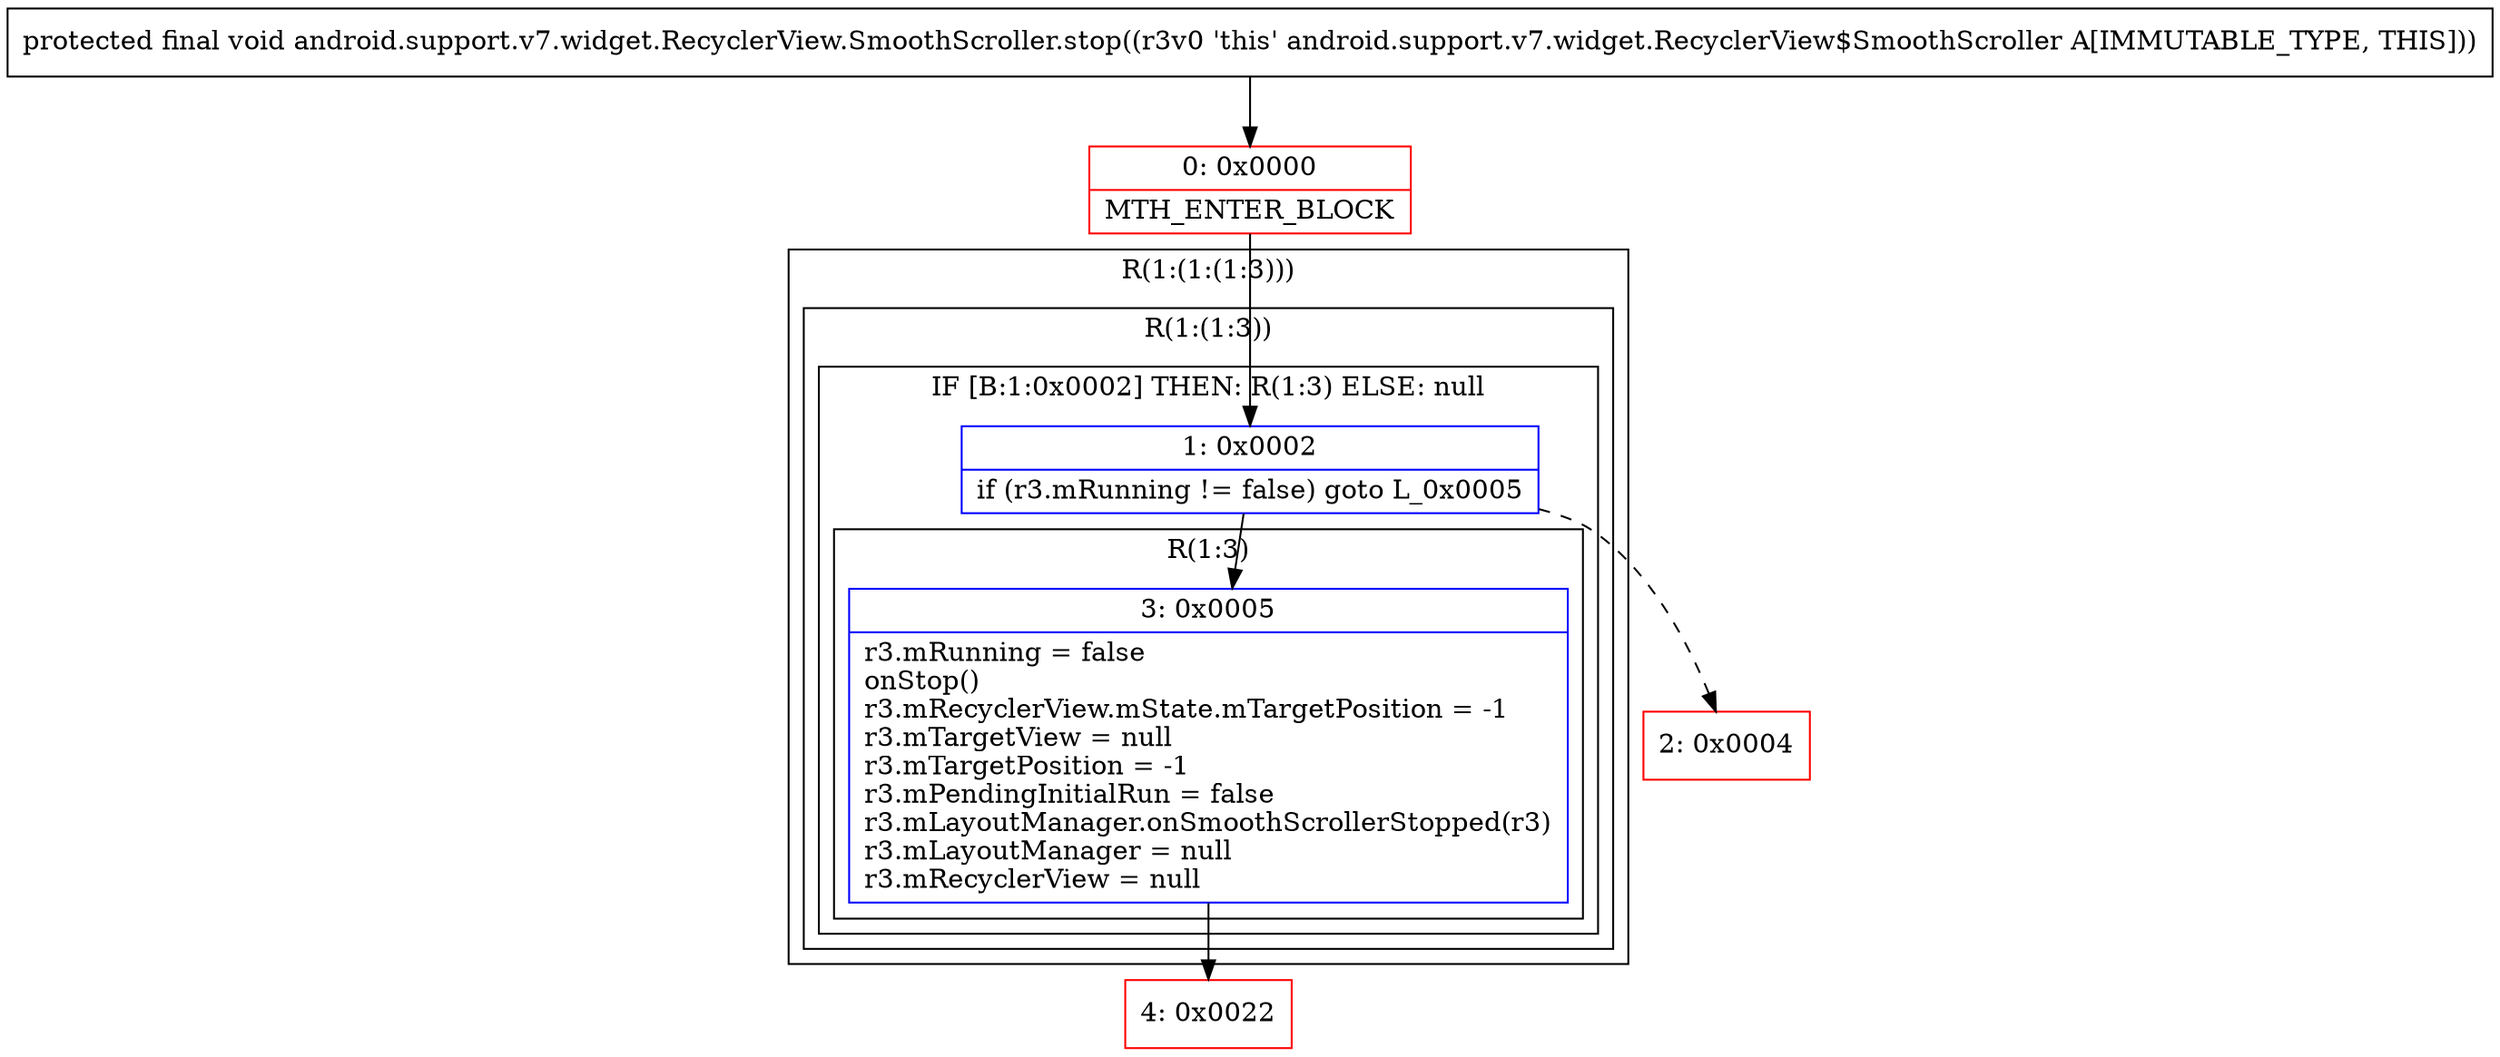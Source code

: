 digraph "CFG forandroid.support.v7.widget.RecyclerView.SmoothScroller.stop()V" {
subgraph cluster_Region_1678099257 {
label = "R(1:(1:(1:3)))";
node [shape=record,color=blue];
subgraph cluster_Region_1546727775 {
label = "R(1:(1:3))";
node [shape=record,color=blue];
subgraph cluster_IfRegion_1917898559 {
label = "IF [B:1:0x0002] THEN: R(1:3) ELSE: null";
node [shape=record,color=blue];
Node_1 [shape=record,label="{1\:\ 0x0002|if (r3.mRunning != false) goto L_0x0005\l}"];
subgraph cluster_Region_1169058180 {
label = "R(1:3)";
node [shape=record,color=blue];
Node_3 [shape=record,label="{3\:\ 0x0005|r3.mRunning = false\lonStop()\lr3.mRecyclerView.mState.mTargetPosition = \-1\lr3.mTargetView = null\lr3.mTargetPosition = \-1\lr3.mPendingInitialRun = false\lr3.mLayoutManager.onSmoothScrollerStopped(r3)\lr3.mLayoutManager = null\lr3.mRecyclerView = null\l}"];
}
}
}
}
Node_0 [shape=record,color=red,label="{0\:\ 0x0000|MTH_ENTER_BLOCK\l}"];
Node_2 [shape=record,color=red,label="{2\:\ 0x0004}"];
Node_4 [shape=record,color=red,label="{4\:\ 0x0022}"];
MethodNode[shape=record,label="{protected final void android.support.v7.widget.RecyclerView.SmoothScroller.stop((r3v0 'this' android.support.v7.widget.RecyclerView$SmoothScroller A[IMMUTABLE_TYPE, THIS])) }"];
MethodNode -> Node_0;
Node_1 -> Node_2[style=dashed];
Node_1 -> Node_3;
Node_3 -> Node_4;
Node_0 -> Node_1;
}


